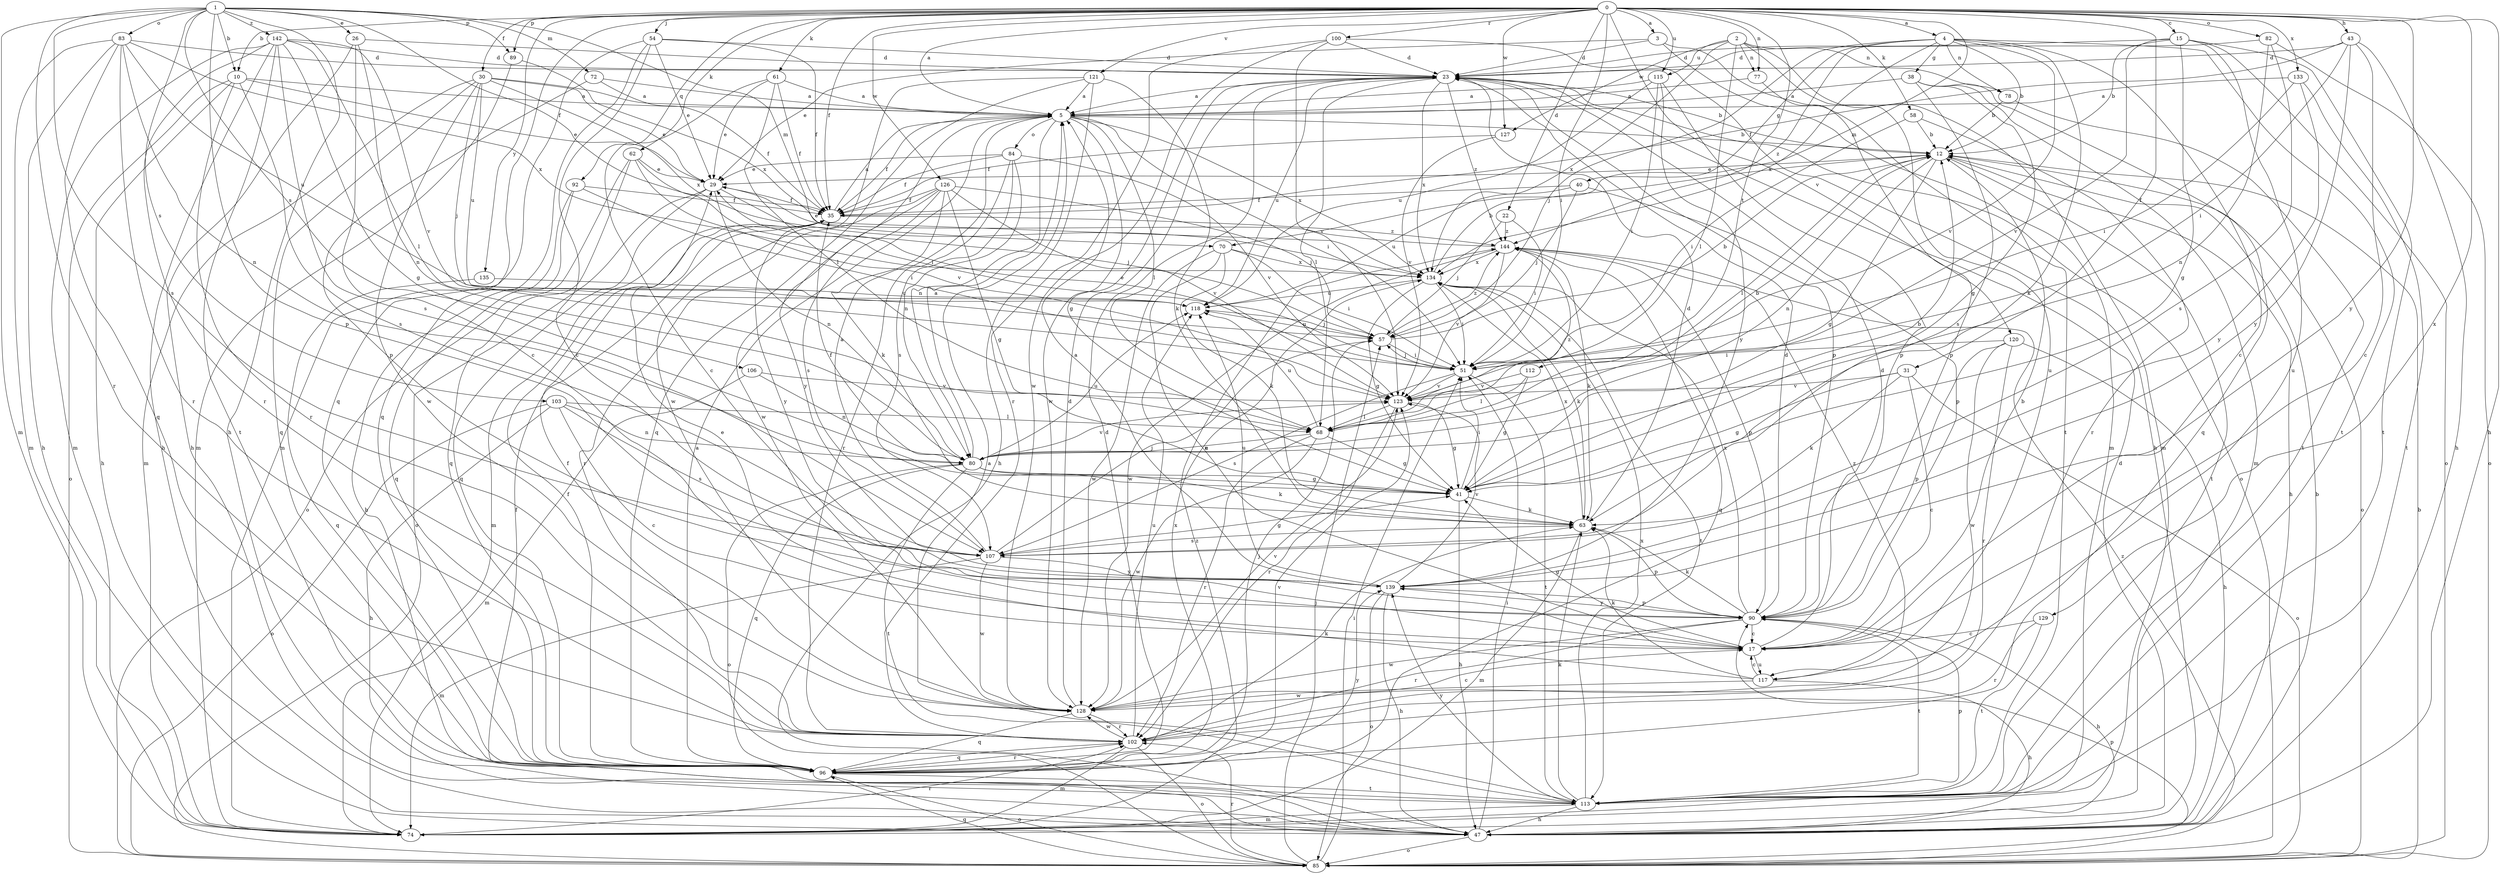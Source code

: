 strict digraph  {
0;
1;
2;
3;
4;
5;
10;
12;
15;
17;
22;
23;
26;
29;
30;
31;
35;
38;
40;
41;
43;
47;
51;
54;
57;
58;
61;
62;
63;
68;
70;
72;
74;
77;
78;
80;
82;
83;
84;
85;
89;
90;
92;
96;
100;
102;
103;
106;
107;
112;
113;
115;
117;
118;
120;
121;
123;
126;
127;
128;
129;
133;
134;
135;
139;
142;
144;
0 -> 3  [label=a];
0 -> 4  [label=a];
0 -> 5  [label=a];
0 -> 10  [label=b];
0 -> 15  [label=c];
0 -> 22  [label=d];
0 -> 30  [label=f];
0 -> 31  [label=f];
0 -> 35  [label=f];
0 -> 43  [label=h];
0 -> 47  [label=h];
0 -> 51  [label=i];
0 -> 54  [label=j];
0 -> 58  [label=k];
0 -> 61  [label=k];
0 -> 62  [label=k];
0 -> 70  [label=m];
0 -> 77  [label=n];
0 -> 82  [label=o];
0 -> 89  [label=p];
0 -> 92  [label=q];
0 -> 96  [label=q];
0 -> 100  [label=r];
0 -> 112  [label=t];
0 -> 115  [label=u];
0 -> 120  [label=v];
0 -> 121  [label=v];
0 -> 126  [label=w];
0 -> 127  [label=w];
0 -> 129  [label=x];
0 -> 133  [label=x];
0 -> 135  [label=y];
0 -> 139  [label=y];
1 -> 10  [label=b];
1 -> 26  [label=e];
1 -> 35  [label=f];
1 -> 47  [label=h];
1 -> 70  [label=m];
1 -> 72  [label=m];
1 -> 74  [label=m];
1 -> 83  [label=o];
1 -> 89  [label=p];
1 -> 90  [label=p];
1 -> 102  [label=r];
1 -> 103  [label=s];
1 -> 106  [label=s];
1 -> 107  [label=s];
1 -> 142  [label=z];
2 -> 68  [label=l];
2 -> 74  [label=m];
2 -> 77  [label=n];
2 -> 78  [label=n];
2 -> 115  [label=u];
2 -> 117  [label=u];
2 -> 127  [label=w];
2 -> 134  [label=x];
3 -> 23  [label=d];
3 -> 29  [label=e];
3 -> 74  [label=m];
3 -> 113  [label=t];
4 -> 12  [label=b];
4 -> 17  [label=c];
4 -> 38  [label=g];
4 -> 40  [label=g];
4 -> 57  [label=j];
4 -> 63  [label=k];
4 -> 78  [label=n];
4 -> 113  [label=t];
4 -> 123  [label=v];
4 -> 134  [label=x];
4 -> 144  [label=z];
5 -> 12  [label=b];
5 -> 35  [label=f];
5 -> 41  [label=g];
5 -> 51  [label=i];
5 -> 68  [label=l];
5 -> 80  [label=n];
5 -> 84  [label=o];
5 -> 128  [label=w];
5 -> 134  [label=x];
10 -> 5  [label=a];
10 -> 29  [label=e];
10 -> 47  [label=h];
10 -> 85  [label=o];
10 -> 102  [label=r];
10 -> 107  [label=s];
12 -> 29  [label=e];
12 -> 41  [label=g];
12 -> 47  [label=h];
12 -> 68  [label=l];
12 -> 80  [label=n];
12 -> 85  [label=o];
12 -> 113  [label=t];
15 -> 12  [label=b];
15 -> 23  [label=d];
15 -> 41  [label=g];
15 -> 85  [label=o];
15 -> 113  [label=t];
15 -> 117  [label=u];
15 -> 123  [label=v];
17 -> 12  [label=b];
17 -> 23  [label=d];
17 -> 41  [label=g];
17 -> 117  [label=u];
22 -> 51  [label=i];
22 -> 57  [label=j];
22 -> 144  [label=z];
23 -> 5  [label=a];
23 -> 12  [label=b];
23 -> 68  [label=l];
23 -> 85  [label=o];
23 -> 90  [label=p];
23 -> 118  [label=u];
23 -> 128  [label=w];
23 -> 134  [label=x];
23 -> 144  [label=z];
26 -> 17  [label=c];
26 -> 23  [label=d];
26 -> 47  [label=h];
26 -> 80  [label=n];
29 -> 35  [label=f];
29 -> 57  [label=j];
29 -> 80  [label=n];
29 -> 85  [label=o];
29 -> 96  [label=q];
30 -> 5  [label=a];
30 -> 29  [label=e];
30 -> 57  [label=j];
30 -> 74  [label=m];
30 -> 96  [label=q];
30 -> 118  [label=u];
30 -> 128  [label=w];
30 -> 134  [label=x];
31 -> 17  [label=c];
31 -> 41  [label=g];
31 -> 63  [label=k];
31 -> 85  [label=o];
31 -> 123  [label=v];
35 -> 5  [label=a];
35 -> 74  [label=m];
35 -> 139  [label=y];
35 -> 144  [label=z];
38 -> 5  [label=a];
38 -> 41  [label=g];
38 -> 74  [label=m];
38 -> 96  [label=q];
38 -> 107  [label=s];
40 -> 35  [label=f];
40 -> 57  [label=j];
40 -> 90  [label=p];
40 -> 118  [label=u];
41 -> 12  [label=b];
41 -> 35  [label=f];
41 -> 47  [label=h];
41 -> 51  [label=i];
41 -> 63  [label=k];
43 -> 17  [label=c];
43 -> 23  [label=d];
43 -> 35  [label=f];
43 -> 47  [label=h];
43 -> 51  [label=i];
43 -> 139  [label=y];
47 -> 12  [label=b];
47 -> 23  [label=d];
47 -> 51  [label=i];
47 -> 85  [label=o];
51 -> 29  [label=e];
51 -> 57  [label=j];
51 -> 107  [label=s];
51 -> 113  [label=t];
51 -> 123  [label=v];
54 -> 17  [label=c];
54 -> 23  [label=d];
54 -> 29  [label=e];
54 -> 35  [label=f];
54 -> 74  [label=m];
54 -> 96  [label=q];
57 -> 12  [label=b];
57 -> 51  [label=i];
57 -> 118  [label=u];
57 -> 144  [label=z];
58 -> 12  [label=b];
58 -> 51  [label=i];
58 -> 102  [label=r];
61 -> 5  [label=a];
61 -> 17  [label=c];
61 -> 29  [label=e];
61 -> 35  [label=f];
61 -> 68  [label=l];
62 -> 29  [label=e];
62 -> 51  [label=i];
62 -> 85  [label=o];
62 -> 96  [label=q];
62 -> 123  [label=v];
63 -> 23  [label=d];
63 -> 74  [label=m];
63 -> 90  [label=p];
63 -> 107  [label=s];
63 -> 134  [label=x];
68 -> 12  [label=b];
68 -> 41  [label=g];
68 -> 80  [label=n];
68 -> 102  [label=r];
68 -> 118  [label=u];
68 -> 128  [label=w];
68 -> 144  [label=z];
70 -> 17  [label=c];
70 -> 51  [label=i];
70 -> 63  [label=k];
70 -> 128  [label=w];
70 -> 134  [label=x];
72 -> 5  [label=a];
72 -> 35  [label=f];
72 -> 90  [label=p];
74 -> 102  [label=r];
74 -> 144  [label=z];
77 -> 5  [label=a];
77 -> 90  [label=p];
78 -> 12  [label=b];
78 -> 113  [label=t];
80 -> 5  [label=a];
80 -> 41  [label=g];
80 -> 63  [label=k];
80 -> 85  [label=o];
80 -> 96  [label=q];
80 -> 113  [label=t];
80 -> 118  [label=u];
80 -> 123  [label=v];
82 -> 23  [label=d];
82 -> 80  [label=n];
82 -> 85  [label=o];
82 -> 107  [label=s];
83 -> 23  [label=d];
83 -> 47  [label=h];
83 -> 74  [label=m];
83 -> 80  [label=n];
83 -> 96  [label=q];
83 -> 102  [label=r];
83 -> 118  [label=u];
83 -> 134  [label=x];
84 -> 29  [label=e];
84 -> 35  [label=f];
84 -> 80  [label=n];
84 -> 102  [label=r];
84 -> 107  [label=s];
84 -> 123  [label=v];
85 -> 12  [label=b];
85 -> 51  [label=i];
85 -> 57  [label=j];
85 -> 90  [label=p];
85 -> 96  [label=q];
85 -> 102  [label=r];
85 -> 144  [label=z];
89 -> 74  [label=m];
89 -> 134  [label=x];
90 -> 17  [label=c];
90 -> 23  [label=d];
90 -> 47  [label=h];
90 -> 63  [label=k];
90 -> 102  [label=r];
90 -> 113  [label=t];
90 -> 128  [label=w];
90 -> 134  [label=x];
90 -> 139  [label=y];
92 -> 35  [label=f];
92 -> 47  [label=h];
92 -> 51  [label=i];
92 -> 96  [label=q];
96 -> 5  [label=a];
96 -> 23  [label=d];
96 -> 35  [label=f];
96 -> 57  [label=j];
96 -> 85  [label=o];
96 -> 102  [label=r];
96 -> 113  [label=t];
96 -> 123  [label=v];
96 -> 134  [label=x];
96 -> 139  [label=y];
100 -> 23  [label=d];
100 -> 47  [label=h];
100 -> 102  [label=r];
100 -> 123  [label=v];
100 -> 128  [label=w];
102 -> 63  [label=k];
102 -> 74  [label=m];
102 -> 85  [label=o];
102 -> 96  [label=q];
102 -> 118  [label=u];
102 -> 128  [label=w];
103 -> 17  [label=c];
103 -> 47  [label=h];
103 -> 68  [label=l];
103 -> 80  [label=n];
103 -> 85  [label=o];
103 -> 107  [label=s];
106 -> 74  [label=m];
106 -> 80  [label=n];
106 -> 123  [label=v];
107 -> 5  [label=a];
107 -> 41  [label=g];
107 -> 57  [label=j];
107 -> 74  [label=m];
107 -> 128  [label=w];
107 -> 139  [label=y];
112 -> 41  [label=g];
112 -> 68  [label=l];
112 -> 123  [label=v];
113 -> 5  [label=a];
113 -> 35  [label=f];
113 -> 47  [label=h];
113 -> 63  [label=k];
113 -> 74  [label=m];
113 -> 90  [label=p];
113 -> 134  [label=x];
113 -> 139  [label=y];
115 -> 5  [label=a];
115 -> 51  [label=i];
115 -> 90  [label=p];
115 -> 118  [label=u];
115 -> 139  [label=y];
117 -> 17  [label=c];
117 -> 29  [label=e];
117 -> 47  [label=h];
117 -> 63  [label=k];
117 -> 128  [label=w];
117 -> 144  [label=z];
118 -> 57  [label=j];
120 -> 47  [label=h];
120 -> 51  [label=i];
120 -> 90  [label=p];
120 -> 102  [label=r];
120 -> 128  [label=w];
121 -> 5  [label=a];
121 -> 47  [label=h];
121 -> 63  [label=k];
121 -> 96  [label=q];
121 -> 128  [label=w];
123 -> 41  [label=g];
123 -> 68  [label=l];
123 -> 102  [label=r];
126 -> 35  [label=f];
126 -> 41  [label=g];
126 -> 57  [label=j];
126 -> 63  [label=k];
126 -> 102  [label=r];
126 -> 107  [label=s];
126 -> 123  [label=v];
126 -> 139  [label=y];
127 -> 35  [label=f];
127 -> 123  [label=v];
128 -> 17  [label=c];
128 -> 23  [label=d];
128 -> 35  [label=f];
128 -> 96  [label=q];
128 -> 102  [label=r];
128 -> 123  [label=v];
129 -> 17  [label=c];
129 -> 102  [label=r];
129 -> 113  [label=t];
133 -> 5  [label=a];
133 -> 51  [label=i];
133 -> 113  [label=t];
133 -> 139  [label=y];
134 -> 12  [label=b];
134 -> 41  [label=g];
134 -> 51  [label=i];
134 -> 63  [label=k];
134 -> 113  [label=t];
134 -> 118  [label=u];
135 -> 96  [label=q];
135 -> 118  [label=u];
139 -> 5  [label=a];
139 -> 47  [label=h];
139 -> 85  [label=o];
139 -> 90  [label=p];
139 -> 118  [label=u];
139 -> 123  [label=v];
142 -> 23  [label=d];
142 -> 41  [label=g];
142 -> 47  [label=h];
142 -> 68  [label=l];
142 -> 74  [label=m];
142 -> 102  [label=r];
142 -> 107  [label=s];
142 -> 113  [label=t];
142 -> 123  [label=v];
144 -> 29  [label=e];
144 -> 63  [label=k];
144 -> 90  [label=p];
144 -> 96  [label=q];
144 -> 123  [label=v];
144 -> 128  [label=w];
144 -> 134  [label=x];
}
